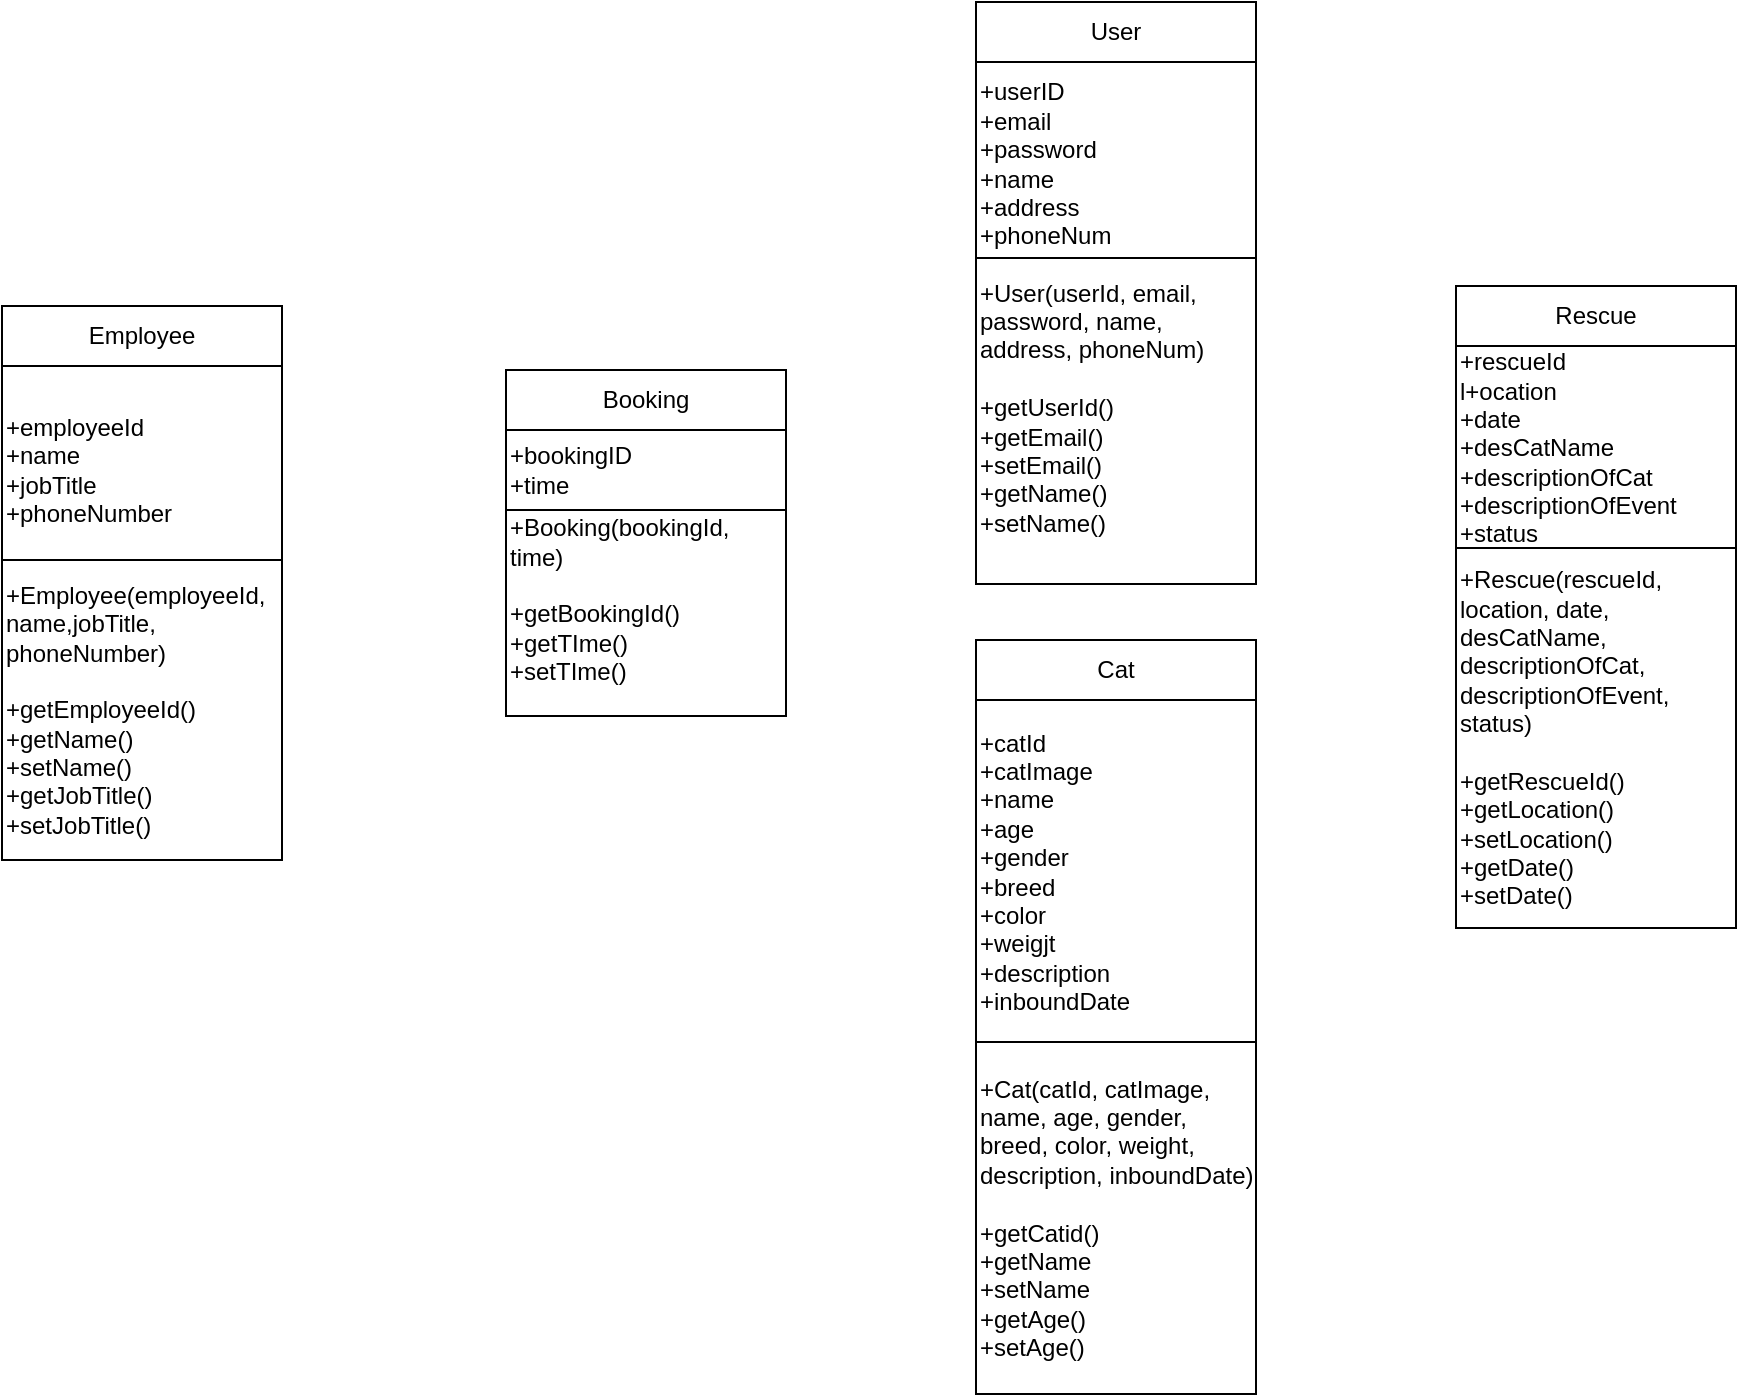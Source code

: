 <mxfile version="26.0.16">
  <diagram name="Page-1" id="BPb7KUuqTN_WfBmcmn8l">
    <mxGraphModel dx="2113" dy="1115" grid="0" gridSize="10" guides="1" tooltips="1" connect="1" arrows="1" fold="1" page="0" pageScale="1" pageWidth="850" pageHeight="1100" math="0" shadow="0">
      <root>
        <mxCell id="0" />
        <mxCell id="1" parent="0" />
        <mxCell id="NuwVipmZnlm5jZXnKbMI-6" value="User" style="swimlane;fontStyle=0;childLayout=stackLayout;horizontal=1;startSize=30;horizontalStack=0;resizeParent=1;resizeParentMax=0;resizeLast=0;collapsible=1;marginBottom=0;whiteSpace=wrap;html=1;" vertex="1" parent="1">
          <mxGeometry x="-306" y="-210" width="140" height="131" as="geometry" />
        </mxCell>
        <mxCell id="NuwVipmZnlm5jZXnKbMI-10" value="+userID&lt;div&gt;+email&lt;/div&gt;&lt;div&gt;+password&lt;/div&gt;&lt;div&gt;+name&lt;/div&gt;&lt;div&gt;+address&lt;/div&gt;&lt;div&gt;+phoneNum&lt;/div&gt;" style="rounded=0;whiteSpace=wrap;html=1;align=left;" vertex="1" parent="NuwVipmZnlm5jZXnKbMI-6">
          <mxGeometry y="30" width="140" height="101" as="geometry" />
        </mxCell>
        <mxCell id="NuwVipmZnlm5jZXnKbMI-11" style="edgeStyle=none;curved=1;rounded=0;orthogonalLoop=1;jettySize=auto;html=1;exitX=0.5;exitY=1;exitDx=0;exitDy=0;fontSize=12;startSize=8;endSize=8;" edge="1" parent="NuwVipmZnlm5jZXnKbMI-6" source="NuwVipmZnlm5jZXnKbMI-10" target="NuwVipmZnlm5jZXnKbMI-10">
          <mxGeometry relative="1" as="geometry" />
        </mxCell>
        <mxCell id="NuwVipmZnlm5jZXnKbMI-12" value="&lt;div style=&quot;&quot;&gt;&lt;span style=&quot;background-color: transparent;&quot;&gt;+User(userId, email, password, name, address, phoneNum)&lt;/span&gt;&lt;/div&gt;&lt;div style=&quot;&quot;&gt;&lt;span style=&quot;background-color: transparent;&quot;&gt;&lt;br&gt;&lt;/span&gt;&lt;/div&gt;&lt;div style=&quot;&quot;&gt;&lt;span style=&quot;background-color: transparent; color: light-dark(rgb(0, 0, 0), rgb(255, 255, 255));&quot;&gt;+getUserId()&lt;/span&gt;&lt;/div&gt;&lt;div style=&quot;&quot;&gt;+getEmail()&lt;/div&gt;&lt;div style=&quot;&quot;&gt;+setEmail()&lt;/div&gt;&lt;div style=&quot;&quot;&gt;+getName()&lt;/div&gt;&lt;div style=&quot;&quot;&gt;+setName()&lt;/div&gt;&lt;div&gt;&lt;br&gt;&lt;/div&gt;" style="rounded=0;whiteSpace=wrap;html=1;align=left;" vertex="1" parent="1">
          <mxGeometry x="-306" y="-82" width="140" height="163" as="geometry" />
        </mxCell>
        <mxCell id="NuwVipmZnlm5jZXnKbMI-13" value="Booking" style="swimlane;fontStyle=0;childLayout=stackLayout;horizontal=1;startSize=30;horizontalStack=0;resizeParent=1;resizeParentMax=0;resizeLast=0;collapsible=1;marginBottom=0;whiteSpace=wrap;html=1;" vertex="1" parent="1">
          <mxGeometry x="-541" y="-26" width="140" height="70" as="geometry" />
        </mxCell>
        <mxCell id="NuwVipmZnlm5jZXnKbMI-14" value="+bookingID&lt;br&gt;&lt;div&gt;+time&lt;/div&gt;" style="rounded=0;whiteSpace=wrap;html=1;align=left;" vertex="1" parent="NuwVipmZnlm5jZXnKbMI-13">
          <mxGeometry y="30" width="140" height="40" as="geometry" />
        </mxCell>
        <mxCell id="NuwVipmZnlm5jZXnKbMI-15" style="edgeStyle=none;curved=1;rounded=0;orthogonalLoop=1;jettySize=auto;html=1;exitX=0.5;exitY=1;exitDx=0;exitDy=0;fontSize=12;startSize=8;endSize=8;" edge="1" parent="NuwVipmZnlm5jZXnKbMI-13" source="NuwVipmZnlm5jZXnKbMI-14" target="NuwVipmZnlm5jZXnKbMI-14">
          <mxGeometry relative="1" as="geometry" />
        </mxCell>
        <mxCell id="NuwVipmZnlm5jZXnKbMI-16" value="&lt;div style=&quot;&quot;&gt;+Booking(bookingId, time)&lt;/div&gt;&lt;div style=&quot;&quot;&gt;&lt;br&gt;&lt;/div&gt;&lt;div style=&quot;&quot;&gt;+getBookingId()&lt;/div&gt;&lt;div style=&quot;&quot;&gt;+getTIme()&lt;/div&gt;&lt;div style=&quot;&quot;&gt;+setTIme()&lt;/div&gt;&lt;div style=&quot;&quot;&gt;&lt;br&gt;&lt;/div&gt;" style="rounded=0;whiteSpace=wrap;html=1;align=left;" vertex="1" parent="1">
          <mxGeometry x="-541" y="44" width="140" height="103" as="geometry" />
        </mxCell>
        <mxCell id="NuwVipmZnlm5jZXnKbMI-17" value="Cat" style="swimlane;fontStyle=0;childLayout=stackLayout;horizontal=1;startSize=30;horizontalStack=0;resizeParent=1;resizeParentMax=0;resizeLast=0;collapsible=1;marginBottom=0;whiteSpace=wrap;html=1;" vertex="1" parent="1">
          <mxGeometry x="-306" y="109" width="140" height="201" as="geometry" />
        </mxCell>
        <mxCell id="NuwVipmZnlm5jZXnKbMI-19" style="edgeStyle=none;curved=1;rounded=0;orthogonalLoop=1;jettySize=auto;html=1;exitX=0.5;exitY=1;exitDx=0;exitDy=0;fontSize=12;startSize=8;endSize=8;" edge="1" parent="NuwVipmZnlm5jZXnKbMI-17" source="NuwVipmZnlm5jZXnKbMI-18" target="NuwVipmZnlm5jZXnKbMI-18">
          <mxGeometry relative="1" as="geometry" />
        </mxCell>
        <mxCell id="NuwVipmZnlm5jZXnKbMI-18" value="+catId&lt;div&gt;+catImage&lt;/div&gt;&lt;div&gt;+name&lt;/div&gt;&lt;div&gt;+age&lt;/div&gt;&lt;div&gt;+gender&lt;/div&gt;&lt;div&gt;+breed&lt;/div&gt;&lt;div&gt;+color&lt;/div&gt;&lt;div&gt;+weigjt&lt;/div&gt;&lt;div&gt;+description&lt;/div&gt;&lt;div&gt;+inboundDate&lt;/div&gt;" style="rounded=0;whiteSpace=wrap;html=1;align=left;" vertex="1" parent="NuwVipmZnlm5jZXnKbMI-17">
          <mxGeometry y="30" width="140" height="171" as="geometry" />
        </mxCell>
        <mxCell id="NuwVipmZnlm5jZXnKbMI-20" value="&lt;div style=&quot;&quot;&gt;+Cat(catId, catImage, name, age, gender, breed, color, weight, description, inboundDate)&lt;/div&gt;&lt;div style=&quot;&quot;&gt;&lt;br&gt;&lt;/div&gt;&lt;div style=&quot;&quot;&gt;+getCatid()&lt;/div&gt;&lt;div style=&quot;&quot;&gt;+getName&lt;/div&gt;&lt;div style=&quot;&quot;&gt;+setName&lt;/div&gt;&lt;div style=&quot;&quot;&gt;+getAge()&lt;/div&gt;&lt;div style=&quot;&quot;&gt;+setAge()&lt;/div&gt;" style="rounded=0;whiteSpace=wrap;html=1;align=left;" vertex="1" parent="1">
          <mxGeometry x="-306" y="310" width="140" height="176" as="geometry" />
        </mxCell>
        <mxCell id="NuwVipmZnlm5jZXnKbMI-21" value="Employee" style="swimlane;fontStyle=0;childLayout=stackLayout;horizontal=1;startSize=30;horizontalStack=0;resizeParent=1;resizeParentMax=0;resizeLast=0;collapsible=1;marginBottom=0;whiteSpace=wrap;html=1;" vertex="1" parent="1">
          <mxGeometry x="-793" y="-58" width="140" height="133" as="geometry" />
        </mxCell>
        <mxCell id="NuwVipmZnlm5jZXnKbMI-22" value="+employeeId&lt;div&gt;+name&lt;/div&gt;&lt;div&gt;+j&lt;span style=&quot;background-color: transparent; color: light-dark(rgb(0, 0, 0), rgb(255, 255, 255));&quot;&gt;obTitle&lt;/span&gt;&lt;/div&gt;&lt;div&gt;+phoneNumber&lt;/div&gt;" style="rounded=0;whiteSpace=wrap;html=1;align=left;" vertex="1" parent="NuwVipmZnlm5jZXnKbMI-21">
          <mxGeometry y="30" width="140" height="103" as="geometry" />
        </mxCell>
        <mxCell id="NuwVipmZnlm5jZXnKbMI-23" style="edgeStyle=none;curved=1;rounded=0;orthogonalLoop=1;jettySize=auto;html=1;exitX=0.5;exitY=1;exitDx=0;exitDy=0;fontSize=12;startSize=8;endSize=8;" edge="1" parent="NuwVipmZnlm5jZXnKbMI-21" source="NuwVipmZnlm5jZXnKbMI-22" target="NuwVipmZnlm5jZXnKbMI-22">
          <mxGeometry relative="1" as="geometry" />
        </mxCell>
        <mxCell id="NuwVipmZnlm5jZXnKbMI-24" value="&lt;div style=&quot;&quot;&gt;&lt;div&gt;+Employee(employeeId, name,jobTitle,&lt;/div&gt;&lt;div&gt;phoneNumber)&lt;/div&gt;&lt;div&gt;&lt;br&gt;&lt;/div&gt;&lt;/div&gt;&lt;div style=&quot;&quot;&gt;+getEmployeeId()&lt;/div&gt;&lt;div style=&quot;&quot;&gt;+getName()&lt;/div&gt;&lt;div style=&quot;&quot;&gt;+setName()&lt;/div&gt;&lt;div style=&quot;&quot;&gt;+getJobTitle()&lt;/div&gt;&lt;div style=&quot;&quot;&gt;+setJobTitle()&lt;/div&gt;" style="rounded=0;whiteSpace=wrap;html=1;align=left;" vertex="1" parent="1">
          <mxGeometry x="-793" y="69" width="140" height="150" as="geometry" />
        </mxCell>
        <mxCell id="NuwVipmZnlm5jZXnKbMI-25" value="Rescue" style="swimlane;fontStyle=0;childLayout=stackLayout;horizontal=1;startSize=30;horizontalStack=0;resizeParent=1;resizeParentMax=0;resizeLast=0;collapsible=1;marginBottom=0;whiteSpace=wrap;html=1;" vertex="1" parent="1">
          <mxGeometry x="-66" y="-68" width="140" height="131" as="geometry" />
        </mxCell>
        <mxCell id="NuwVipmZnlm5jZXnKbMI-26" value="+rescueId&lt;div&gt;l+ocation&lt;/div&gt;&lt;div&gt;+date&lt;/div&gt;&lt;div&gt;+desCatName&lt;/div&gt;&lt;div&gt;+descriptionOfCat&lt;/div&gt;&lt;div&gt;+descriptionOfEvent&lt;/div&gt;&lt;div&gt;+status&lt;/div&gt;" style="rounded=0;whiteSpace=wrap;html=1;align=left;" vertex="1" parent="NuwVipmZnlm5jZXnKbMI-25">
          <mxGeometry y="30" width="140" height="101" as="geometry" />
        </mxCell>
        <mxCell id="NuwVipmZnlm5jZXnKbMI-27" style="edgeStyle=none;curved=1;rounded=0;orthogonalLoop=1;jettySize=auto;html=1;exitX=0.5;exitY=1;exitDx=0;exitDy=0;fontSize=12;startSize=8;endSize=8;" edge="1" parent="NuwVipmZnlm5jZXnKbMI-25" source="NuwVipmZnlm5jZXnKbMI-26" target="NuwVipmZnlm5jZXnKbMI-26">
          <mxGeometry relative="1" as="geometry" />
        </mxCell>
        <mxCell id="NuwVipmZnlm5jZXnKbMI-28" value="&lt;div style=&quot;&quot;&gt;+Rescue(rescueId, location, date, desCatName, descriptionOfCat, descriptionOfEvent, status)&lt;/div&gt;&lt;div style=&quot;&quot;&gt;&lt;br&gt;&lt;/div&gt;&lt;div style=&quot;&quot;&gt;+getRescueId()&lt;/div&gt;&lt;div style=&quot;&quot;&gt;+getLocation()&lt;/div&gt;&lt;div style=&quot;&quot;&gt;+setLocation()&lt;/div&gt;&lt;div style=&quot;&quot;&gt;+getDate()&lt;/div&gt;&lt;div style=&quot;&quot;&gt;+setDate()&lt;/div&gt;" style="rounded=0;whiteSpace=wrap;html=1;align=left;" vertex="1" parent="1">
          <mxGeometry x="-66" y="63" width="140" height="190" as="geometry" />
        </mxCell>
      </root>
    </mxGraphModel>
  </diagram>
</mxfile>
